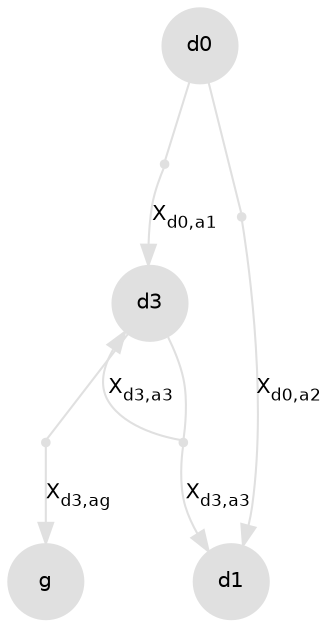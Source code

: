 digraph {
	node [ fontname = Helvetica fontsize = 10 shape=circle style=filled]
	edge [ fontname = Helvetica fontsize = 10 ]
	d0[label = "d0", color = "#E0E0E0", fillcolor = "#E0E0E0"]
	d0a1 [ color = "#E0E0E0",shape = point]
	d0 -> d0a1 [color = "#E0E0E0", arrowhead = none]
	d0a1 -> d3[label = <X<SUB>d0,a1</SUB>>,color = "#E0E0E0"]
	d0a2 [ color = "#E0E0E0",shape = point]
	d0 -> d0a2 [color = "#E0E0E0", arrowhead = none]
	d0a2 -> d1[label = <X<SUB>d0,a2</SUB>>,color = "#E0E0E0"]
	d1[label = "d1", color = "#E0E0E0", fillcolor = "#E0E0E0"]
	d3[label = "d3", color = "#E0E0E0", fillcolor = "#E0E0E0"]
	d3a3 [ color = "#E0E0E0",shape = point]
	d3 -> d3a3 [color = "#E0E0E0", arrowhead = none]
	d3a3 -> d1[label = <X<SUB>d3,a3</SUB>>,color = "#E0E0E0"]
	d3a3 -> d3[label = <X<SUB>d3,a3</SUB>>,color = "#E0E0E0"]
	d3ag [ color = "#E0E0E0",shape = point]
	d3 -> d3ag [color = "#E0E0E0", arrowhead = none]
	d3ag -> g[label = <X<SUB>d3,ag</SUB>>,color = "#E0E0E0"]
	g[label = "g", color = "#E0E0E0", fillcolor = "#E0E0E0"]
}
